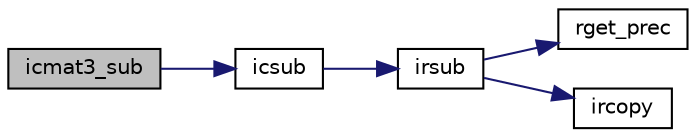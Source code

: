 digraph "icmat3_sub"
{
  edge [fontname="Helvetica",fontsize="10",labelfontname="Helvetica",labelfontsize="10"];
  node [fontname="Helvetica",fontsize="10",shape=record];
  rankdir="LR";
  Node282 [label="icmat3_sub",height=0.2,width=0.4,color="black", fillcolor="grey75", style="filled", fontcolor="black"];
  Node282 -> Node283 [color="midnightblue",fontsize="10",style="solid",fontname="Helvetica"];
  Node283 [label="icsub",height=0.2,width=0.4,color="black", fillcolor="white", style="filled",URL="$icmulti_8c.html#a5f8e70c609ebc9ec4217b512f0e4823b",tooltip="引き算 [z0,z1]=[x0,x1]-[y0,y1] "];
  Node283 -> Node284 [color="midnightblue",fontsize="10",style="solid",fontname="Helvetica"];
  Node284 [label="irsub",height=0.2,width=0.4,color="black", fillcolor="white", style="filled",URL="$irmulti_8c.html#ad83b8a1e9ca77caeaf833f866853ac35",tooltip="引き算 [z0,z1]=[x0,x1]-[y0,y1] "];
  Node284 -> Node285 [color="midnightblue",fontsize="10",style="solid",fontname="Helvetica"];
  Node285 [label="rget_prec",height=0.2,width=0.4,color="black", fillcolor="white", style="filled",URL="$is__rmulti_8h.html#ad9bc8d534620527dc3c46ef4c9d04442",tooltip="rmulti型の浮動小数点数の精度(ビット数)を取得. "];
  Node284 -> Node286 [color="midnightblue",fontsize="10",style="solid",fontname="Helvetica"];
  Node286 [label="ircopy",height=0.2,width=0.4,color="black", fillcolor="white", style="filled",URL="$irmulti_8c.html#aaf2192a33e04cbba12da47550fde287e",tooltip="コピー [y0,y1]=[x0,x1]. "];
}
